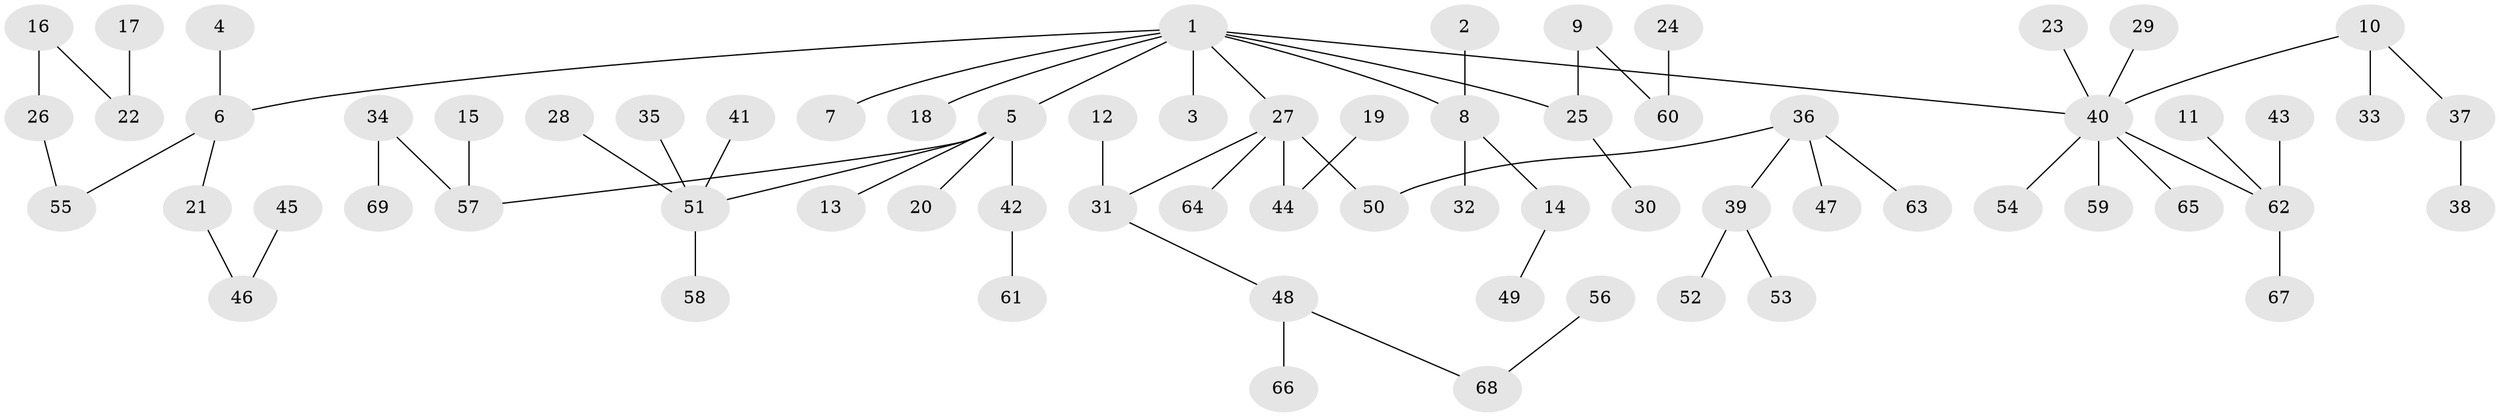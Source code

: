 // original degree distribution, {3: 0.145985401459854, 9: 0.0072992700729927005, 2: 0.20437956204379562, 7: 0.0072992700729927005, 6: 0.021897810218978103, 5: 0.014598540145985401, 4: 0.072992700729927, 1: 0.5255474452554745}
// Generated by graph-tools (version 1.1) at 2025/50/03/09/25 03:50:18]
// undirected, 69 vertices, 68 edges
graph export_dot {
graph [start="1"]
  node [color=gray90,style=filled];
  1;
  2;
  3;
  4;
  5;
  6;
  7;
  8;
  9;
  10;
  11;
  12;
  13;
  14;
  15;
  16;
  17;
  18;
  19;
  20;
  21;
  22;
  23;
  24;
  25;
  26;
  27;
  28;
  29;
  30;
  31;
  32;
  33;
  34;
  35;
  36;
  37;
  38;
  39;
  40;
  41;
  42;
  43;
  44;
  45;
  46;
  47;
  48;
  49;
  50;
  51;
  52;
  53;
  54;
  55;
  56;
  57;
  58;
  59;
  60;
  61;
  62;
  63;
  64;
  65;
  66;
  67;
  68;
  69;
  1 -- 3 [weight=1.0];
  1 -- 5 [weight=1.0];
  1 -- 6 [weight=1.0];
  1 -- 7 [weight=1.0];
  1 -- 8 [weight=1.0];
  1 -- 18 [weight=1.0];
  1 -- 25 [weight=1.0];
  1 -- 27 [weight=1.0];
  1 -- 40 [weight=1.0];
  2 -- 8 [weight=1.0];
  4 -- 6 [weight=1.0];
  5 -- 13 [weight=1.0];
  5 -- 20 [weight=1.0];
  5 -- 42 [weight=1.0];
  5 -- 51 [weight=1.0];
  5 -- 57 [weight=1.0];
  6 -- 21 [weight=1.0];
  6 -- 55 [weight=1.0];
  8 -- 14 [weight=1.0];
  8 -- 32 [weight=1.0];
  9 -- 25 [weight=1.0];
  9 -- 60 [weight=1.0];
  10 -- 33 [weight=1.0];
  10 -- 37 [weight=1.0];
  10 -- 40 [weight=1.0];
  11 -- 62 [weight=1.0];
  12 -- 31 [weight=1.0];
  14 -- 49 [weight=1.0];
  15 -- 57 [weight=1.0];
  16 -- 22 [weight=1.0];
  16 -- 26 [weight=1.0];
  17 -- 22 [weight=1.0];
  19 -- 44 [weight=1.0];
  21 -- 46 [weight=1.0];
  23 -- 40 [weight=1.0];
  24 -- 60 [weight=1.0];
  25 -- 30 [weight=1.0];
  26 -- 55 [weight=1.0];
  27 -- 31 [weight=1.0];
  27 -- 44 [weight=1.0];
  27 -- 50 [weight=1.0];
  27 -- 64 [weight=1.0];
  28 -- 51 [weight=1.0];
  29 -- 40 [weight=1.0];
  31 -- 48 [weight=1.0];
  34 -- 57 [weight=1.0];
  34 -- 69 [weight=1.0];
  35 -- 51 [weight=1.0];
  36 -- 39 [weight=1.0];
  36 -- 47 [weight=1.0];
  36 -- 50 [weight=1.0];
  36 -- 63 [weight=1.0];
  37 -- 38 [weight=1.0];
  39 -- 52 [weight=1.0];
  39 -- 53 [weight=1.0];
  40 -- 54 [weight=1.0];
  40 -- 59 [weight=1.0];
  40 -- 62 [weight=1.0];
  40 -- 65 [weight=1.0];
  41 -- 51 [weight=1.0];
  42 -- 61 [weight=1.0];
  43 -- 62 [weight=1.0];
  45 -- 46 [weight=1.0];
  48 -- 66 [weight=1.0];
  48 -- 68 [weight=1.0];
  51 -- 58 [weight=1.0];
  56 -- 68 [weight=1.0];
  62 -- 67 [weight=1.0];
}
